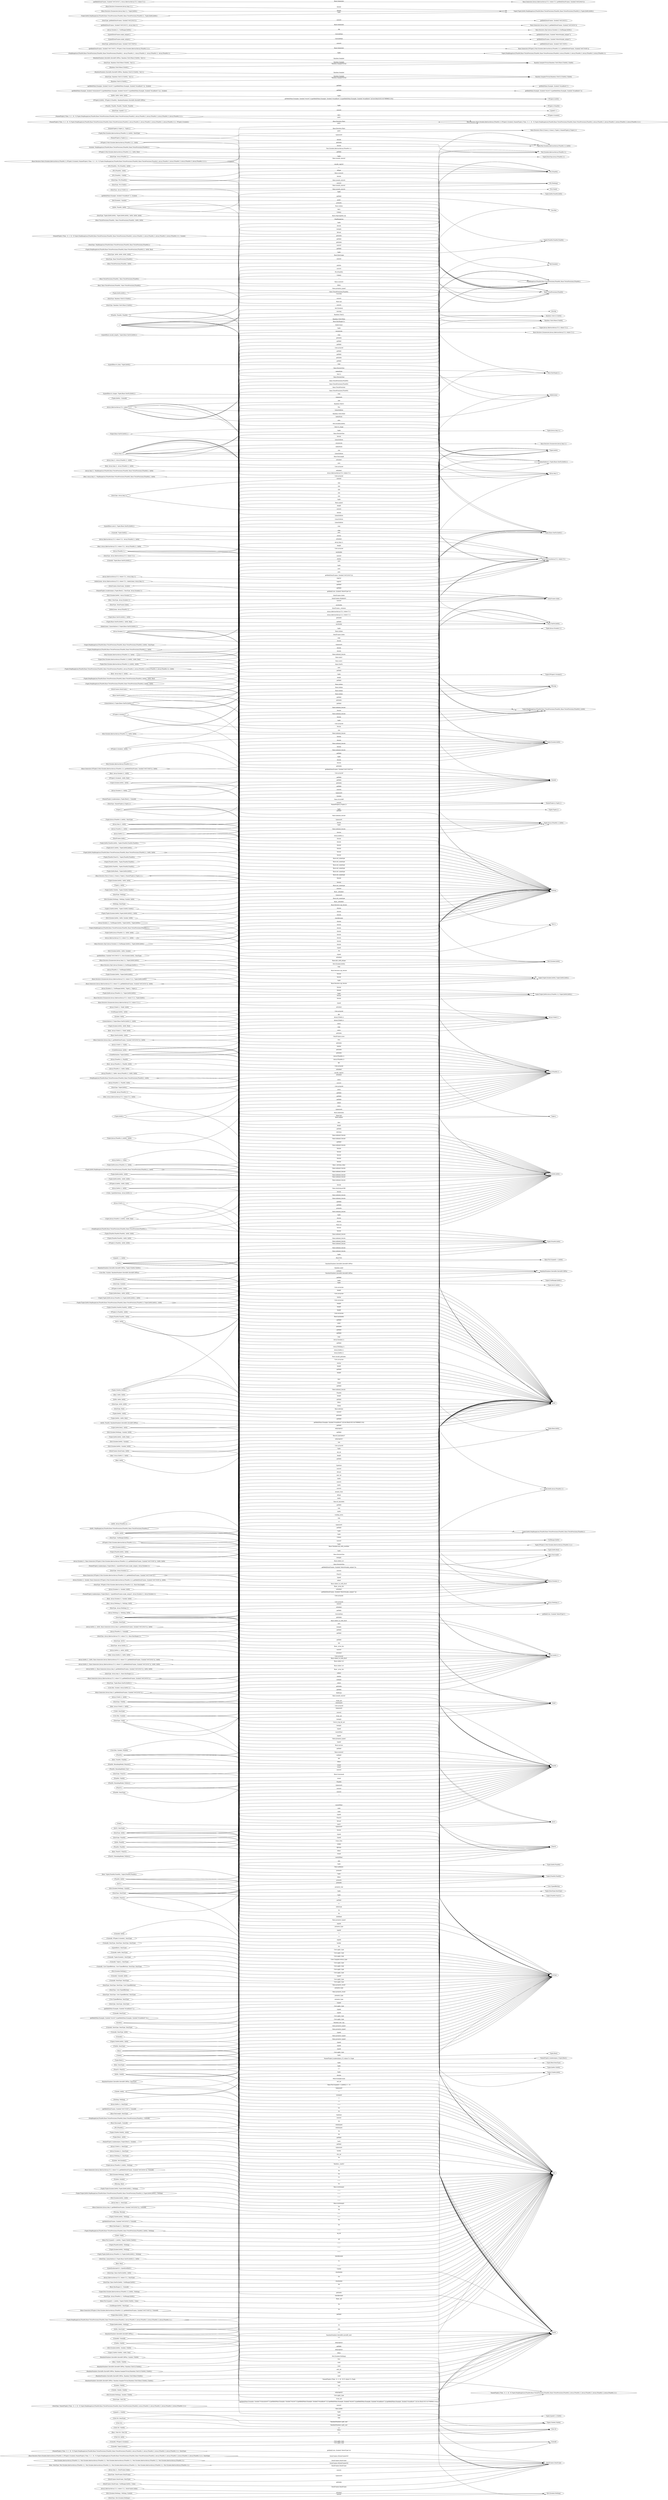 digraph G {
rankdir="LR";
1 [ label="()",];
2 [ label="missing",];
3 [ label="DataFrames.DataFrame",];
4 [ label="Core.Box",];
5 [ label="(getfield(Main.Example, Symbol(&quot;#randbn#1&quot;)),)",];
6 [ label="DataType",];
7 [ label="(UnionAll, DataType)",];
8 [ label="(getfield(Main.Example, Symbol(&quot;#sir#2&quot;)){getfield(Main.Example, Symbol(&quot;#randbn#1&quot;))},)",];
9 [ label="(Int64,)",];
10 [ label="RandomNumbers.Xorshifts.Xorshift128Plus",];
11 [ label="(Int64, DataType)",];
12 [ label="UInt128",];
13 [ label="(DataType, Int64)",];
14 [ label="(UInt128,)",];
15 [ label="Tuple{UInt64,UInt64}",];
16 [ label="(UInt128, DataType)",];
17 [ label="UInt64",];
18 [ label="(DataType, UInt128)",];
19 [ label="(UInt128, Int64)",];
20 [ label="(Int64, Int64)",];
21 [ label="Bool",];
22 [ label="(UInt128, UInt64)",];
23 [ label="Int64",];
24 [ label="(Bool, UInt128, UInt128)",];
25 [ label="(UInt64, UInt64)",];
26 [ label="(Tuple{UInt64,UInt64},)",];
27 [ label="UInt8",];
28 [ label="(UInt8, UInt8)",];
29 [ label="(UInt64, DataType)",];
30 [ label="(RandomNumbers.Xorshifts.Xorshift128Plus, Tuple{UInt64,UInt64})",];
31 [ label="Base.Fix2{typeof(==),Int64}",];
32 [ label="(typeof(==), Int64)",];
33 [ label="(UnionAll, DataType, DataType)",];
34 [ label="(DataType, typeof(==))",];
35 [ label="typeof(==)",];
36 [ label="(Base.Fix2{typeof(==),Int64}, Tuple{UInt64,UInt64})",];
37 [ label="(Base.Fix2{typeof(==),Int64}, Tuple{UInt64,UInt64}, Colon)",];
38 [ label="Tuple{UInt64,Int64}",];
39 [ label="(Tuple{UInt64,UInt64}, Int64)",];
40 [ label="(Tuple{UInt64,UInt64}, Int64, Bool)",];
41 [ label="(UInt64, Int64)",];
42 [ label="(Tuple{UInt64,Int64}, Nothing)",];
43 [ label="(Bool,)",];
44 [ label="(Tuple{UInt64,Int64}, Int64)",];
45 [ label="(UInt64,)",];
46 [ label="(Bool, Bool)",];
47 [ label="(typeof(setproperty!), typeof(setfield!))",];
48 [ label="(RandomNumbers.Xorshifts.Xorshift128Plus, Symbol, UInt64)",];
49 [ label="(RandomNumbers.Xorshifts.Xorshift128Plus,)",];
50 [ label="(DataType, Symbol)",];
51 [ label="(DataType, UInt64)",];
52 [ label="(Bool, UInt64, UInt64)",];
53 [ label="(Core.Box, Symbol, RandomNumbers.Xorshifts.Xorshift128Plus)",];
54 [ label="(Core.Box, Symbol)",];
55 [ label="(Float64, Float64, Float64, Float64, Float64)",];
56 [ label="NTuple{5,Float64}",];
57 [ label="(Int64, Float64, Int64)",];
58 [ label="StepRangeLen{Float64,Base.TwicePrecision{Float64},Base.TwicePrecision{Float64}}",];
59 [ label="Tuple{Float64,Float64,Float64}",];
60 [ label="(Float64, Int64)",];
61 [ label="(Float64,)",];
62 [ label="(DataType, DataType)",];
63 [ label="Core.TypeofBottom",];
64 [ label="(DataType, DataType, DataType, Core.TypeofBottom)",];
65 [ label="(DataType, Core.TypeofBottom)",];
66 [ label="(DataType, DataType, Core.TypeofBottom, DataType)",];
67 [ label="(Core.TypeofBottom, DataType)",];
68 [ label="Float64",];
69 [ label="(DataType, Float64)",];
70 [ label="(Float64, Float64, Float64)",];
71 [ label="(Tuple{Float64,Float64,Float64}, Int64)",];
72 [ label="Tuple{Float64,Int64}",];
73 [ label="(Tuple{Float64,Float64,Float64}, Int64, Int64)",];
74 [ label="(Tuple{Float64,Int64}, Int64)",];
75 [ label="Tuple{Int64,Float64,Int64}",];
76 [ label="(Tuple{Int64,Float64,Int64}, Tuple{Float64,Float64,Float64})",];
77 [ label="Nothing",];
78 [ label="(Float64, Float64)",];
79 [ label="Tuple{Int64,Int64}",];
80 [ label="(DataType,)",];
81 [ label="Float32",];
82 [ label="(Float32, Float32)",];
83 [ label="(Float32,)",];
84 [ label="(DataType, Float32)",];
85 [ label="Int32",];
86 [ label="(Int32,)",];
87 [ label="(Int32, Int64)",];
88 [ label="(DataType, Int32)",];
89 [ label="(Tuple{Int64,Int64}, Int64)",];
90 [ label="(Tuple{Int64,Int64}, Int64, Int64)",];
91 [ label="Tuple{Int32,Int64}",];
92 [ label="(Tuple{Int32,Int64}, Tuple{Int64,Int64})",];
93 [ label="(Bool, Float32, Float32)",];
94 [ label="(Float64, Float32)",];
95 [ label="Tuple{Float64,Float64}",];
96 [ label="(Tuple{Float64,Float64}, Int64)",];
97 [ label="(Tuple{Float64,Float64}, Int64, Int64)",];
98 [ label="Tuple{Float64,Float32}",];
99 [ label="(Tuple{Float64,Float32}, Tuple{Float64,Float64})",];
100 [ label="(Tuple{Float64,Int64}, Tuple{Float64,Float64})",];
101 [ label="(Bool, Int64, Int64)",];
102 [ label="(Float32, RoundingMode{:ToZero})",];
103 [ label="(Int64, UInt64)",];
104 [ label="(Bool, Float64, Float64)",];
105 [ label="(Float64, RoundingMode{:Nearest})",];
106 [ label="(Int64, Float64)",];
107 [ label="Tuple{Int64,Float64}",];
108 [ label="(Tuple{Int64,Float64}, Tuple{Float64,Float64})",];
109 [ label="(DataType, Int64, Int64, Int64, Int64)",];
110 [ label="(Int64, Int64, Int64)",];
111 [ label="(DataType, DataType, DataType)",];
112 [ label="Tuple{DataType,DataType}",];
113 [ label="(DataType, Int64, Int64)",];
114 [ label="(Int64, Bool)",];
115 [ label="(Bool, DataType)",];
116 [ label="(DataType, Bool)",];
117 [ label="Tuple{Int64,Bool}",];
118 [ label="(Tuple{Int64,Bool}, Tuple{Int64,Int64})",];
119 [ label="(Float64, RoundingMode{:Up})",];
120 [ label="(DataType, Tuple{Int64,Int64}, Tuple{Int64,Int64}, Int64, Int64, Int64)",];
121 [ label="(Tuple{Int64,Int64},)",];
122 [ label="Base.TwicePrecision{Float64}",];
123 [ label="(Float64, UInt64)",];
124 [ label="(Float64, RoundingMode{:ToZero})",];
125 [ label="(Base.TwicePrecision{Float64}, Int64)",];
126 [ label="(Base.TwicePrecision{Float64}, Base.TwicePrecision{Float64})",];
127 [ label="(Bool, Tuple{Float64,Float64}, Tuple{Float64,Float64})",];
128 [ label="(Bool, Base.TwicePrecision{Float64}, Base.TwicePrecision{Float64})",];
129 [ label="(Base.TwicePrecision{Float64}, Base.TwicePrecision{Float64}, Int64, Int64)",];
130 [ label="(UnionAll, DataType, DataType, DataType)",];
131 [ label="(DataType, Base.TwicePrecision{Float64})",];
132 [ label="(StepRangeLen{Float64,Base.TwicePrecision{Float64},Base.TwicePrecision{Float64}},)",];
133 [ label="Array{Float64,1}",];
134 [ label="(Tuple{Int64},)",];
135 [ label="(DataType, Tuple{Int64})",];
136 [ label="(UnionAll, DataType, Int64)",];
137 [ label="(typeof(Base.to_dim), Tuple{Int64})",];
138 [ label="Tuple{Int64}",];
139 [ label="(Tuple{Int64}, Int64)",];
140 [ label="(Tuple{Int64}, Int64, Bool)",];
141 [ label="(UndefInitializer, Tuple{Int64})",];
142 [ label="(UndefInitializer, Int64)",];
143 [ label="(Array{Float64,1}, Float64)",];
144 [ label="(Array{Float64,1},)",];
145 [ label="Base.OneTo{Int64}",];
146 [ label="Tuple{Base.OneTo{Int64}}",];
147 [ label="(Array{Float64,1}, Int64)",];
148 [ label="(UnionAll, Tuple{Int64})",];
149 [ label="(Base.OneTo{Int64},)",];
150 [ label="(Tuple{Base.OneTo{Int64}}, Int64)",];
151 [ label="(Tuple{Base.OneTo{Int64}}, Int64, Bool)",];
152 [ label="(Tuple{Int64,Int64}, Nothing)",];
153 [ label="(Array{Float64,1}, Float64, Int64)",];
154 [ label="(Float64, DataType)",];
155 [ label="(Bool, Array{Float64,1}, Float64, Int64)",];
156 [ label="(Base.OneTo{Int64}, Int64)",];
157 [ label="(Nothing, Nothing)",];
158 [ label="(Int64, Int64, Int64, Int64)",];
159 [ label="NTuple{4,Int64}",];
160 [ label="(NTuple{4,Int64}, Int64)",];
161 [ label="(NTuple{4,Int64}, Int64, Int64)",];
162 [ label="(Array{Float64,1}, Int64, Int64)",];
163 [ label="UnitRange{Int64}",];
164 [ label="(UnitRange{Int64},)",];
165 [ label="(getfield(Main.Example, Symbol(&quot;#simulate#3&quot;)){getfield(Main.Example, Symbol(&quot;#sir#2&quot;)){getfield(Main.Example, Symbol(&quot;#randbn#1&quot;))}}, Symbol)",];
166 [ label="getfield(Main.Example, Symbol(&quot;#sir#2&quot;)){getfield(Main.Example, Symbol(&quot;#randbn#1&quot;))}",];
167 [ label="(NTuple{4,Int64}, NTuple{5,Float64}, RandomNumbers.Xorshifts.Xorshift128Plus)",];
168 [ label="(NTuple{5,Float64}, Int64)",];
169 [ label="(NTuple{5,Float64}, Int64, Int64)",];
170 [ label="(getfield(Main.Example, Symbol(&quot;#sir#2&quot;)){getfield(Main.Example, Symbol(&quot;#randbn#1&quot;))}, Symbol)",];
171 [ label="getfield(Main.Example, Symbol(&quot;#randbn#1&quot;))",];
172 [ label="(Int64, Float64, RandomNumbers.Xorshifts.Xorshift128Plus)",];
173 [ label="(getfield(Main.Example, Symbol(&quot;#randbn#1&quot;)), Symbol)",];
174 [ label="(Core.Box, Symbol, Float64)",];
175 [ label="(RandomNumbers.Xorshifts.Xorshift128Plus, DataType)",];
176 [ label="Random.UInt52{UInt64}",];
177 [ label="(UnionAll,)",];
178 [ label="(RandomNumbers.Xorshifts.Xorshift128Plus, Random.UInt52{UInt64})",];
179 [ label="Val{1}",];
180 [ label="(UnionAll, Int64)",];
181 [ label="(RandomNumbers.Xorshifts.Xorshift128Plus, Random.UInt52{UInt64}, Val{1})",];
182 [ label="Random.SamplerTrivial{Random.UInt52{UInt64},UInt64}",];
183 [ label="(DataType, Random.UInt52{UInt64}, Val{1})",];
184 [ label="(Random.UInt52{UInt64},)",];
185 [ label="(DataType, Random.UInt52{UInt64})",];
186 [ label="(RandomNumbers.Xorshifts.Xorshift128Plus, Random.SamplerTrivial{Random.UInt52{UInt64},UInt64})",];
187 [ label="Random.UInt52Raw{UInt64}",];
188 [ label="(RandomNumbers.Xorshifts.Xorshift128Plus, Random.UInt52Raw{UInt64})",];
189 [ label="(RandomNumbers.Xorshifts.Xorshift128Plus, Random.UInt52Raw{UInt64}, Val{1})",];
190 [ label="Random.SamplerTrivial{Random.UInt52Raw{UInt64},UInt64}",];
191 [ label="(DataType, Random.UInt52Raw{UInt64}, Val{1})",];
192 [ label="(Random.UInt52Raw{UInt64},)",];
193 [ label="(DataType, Random.UInt52Raw{UInt64})",];
194 [ label="(RandomNumbers.Xorshifts.Xorshift128Plus, Random.SamplerTrivial{Random.UInt52Raw{UInt64},UInt64})",];
195 [ label="(UnitRange{Int64}, Int64)",];
196 [ label="(UnionAll, NTuple{5,Symbol})",];
197 [ label="UnionAll",];
198 [ label="(StepRangeLen{Float64,Base.TwicePrecision{Float64},Base.TwicePrecision{Float64}}, Array{Float64,1}, Array{Float64,1}, Array{Float64,1}, Array{Float64,1})",];
199 [ label="Tuple{StepRangeLen{Float64,Base.TwicePrecision{Float64},Base.TwicePrecision{Float64}},Array{Float64,1},Array{Float64,1},Array{Float64,1},Array{Float64,1}}",];
200 [ label="(Tuple{StepRangeLen{Float64,Base.TwicePrecision{Float64},Base.TwicePrecision{Float64}},Array{Float64,1},Array{Float64,1},Array{Float64,1},Array{Float64,1}},)",];
201 [ label="NamedTuple{(:Time, :S, :I, :R, :Y),Tuple{StepRangeLen{Float64,Base.TwicePrecision{Float64},Base.TwicePrecision{Float64}},Array{Float64,1},Array{Float64,1},Array{Float64,1},Array{Float64,1}}}",];
202 [ label="(UnionAll, NTuple{5,Symbol}, DataType)",];
203 [ label="(Tuple{StepRangeLen{Float64,Base.TwicePrecision{Float64},Base.TwicePrecision{Float64}},Array{Float64,1},Array{Float64,1},Array{Float64,1},Array{Float64,1}}, Int64)",];
204 [ label="getfield(Core, Symbol(&quot;#kw#Type&quot;))",];
205 [ label="(NamedTuple{(:Time, :S, :I, :R, :Y),Tuple{StepRangeLen{Float64,Base.TwicePrecision{Float64},Base.TwicePrecision{Float64}},Array{Float64,1},Array{Float64,1},Array{Float64,1},Array{Float64,1}}}, DataType)",];
206 [ label="(NamedTuple{(:Time, :S, :I, :R, :Y),Tuple{StepRangeLen{Float64,Base.TwicePrecision{Float64},Base.TwicePrecision{Float64}},Array{Float64,1},Array{Float64,1},Array{Float64,1},Array{Float64,1}}},)",];
207 [ label="Base.Iterators.Pairs{Symbol,AbstractArray{Float64,1},NTuple{5,Symbol},NamedTuple{(:Time, :S, :I, :R, :Y),Tuple{StepRangeLen{Float64,Base.TwicePrecision{Float64},Base.TwicePrecision{Float64}},Array{Float64,1},Array{Float64,1},Array{Float64,1},Array{Float64,1}}}}",];
208 [ label="NTuple{5,Symbol}",];
209 [ label="(NamedTuple{(:Time, :S, :I, :R, :Y),Tuple{StepRangeLen{Float64,Base.TwicePrecision{Float64},Base.TwicePrecision{Float64}},Array{Float64,1},Array{Float64,1},Array{Float64,1},Array{Float64,1}}}, NTuple{5,Symbol})",];
210 [ label="(UnionAll, DataType, DataType, DataType, DataType)",];
211 [ label="(DataType, NamedTuple{(:Time, :S, :I, :R, :Y),Tuple{StepRangeLen{Float64,Base.TwicePrecision{Float64},Base.TwicePrecision{Float64}},Array{Float64,1},Array{Float64,1},Array{Float64,1},Array{Float64,1}}})",];
212 [ label="(Base.Iterators.Pairs{Symbol,AbstractArray{Float64,1},NTuple{5,Symbol},NamedTuple{(:Time, :S, :I, :R, :Y),Tuple{StepRangeLen{Float64,Base.TwicePrecision{Float64},Base.TwicePrecision{Float64}},Array{Float64,1},Array{Float64,1},Array{Float64,1},Array{Float64,1}}}}, DataType)",];
213 [ label="(Base.Iterators.Pairs{Symbol,AbstractArray{Float64,1},NTuple{5,Symbol},NamedTuple{(:Time, :S, :I, :R, :Y),Tuple{StepRangeLen{Float64,Base.TwicePrecision{Float64},Base.TwicePrecision{Float64}},Array{Float64,1},Array{Float64,1},Array{Float64,1},Array{Float64,1}}}},)",];
214 [ label="Missing",];
215 [ label="(NTuple{5,Symbol},)",];
216 [ label="Tuple{NTuple{5,Symbol}}",];
217 [ label="(Missing, Missing)",];
218 [ label="Tuple{Pair{Symbol,AbstractArray{Float64,1}},Int64}",];
219 [ label="Tuple{Symbol,Int64}",];
220 [ label="(NTuple{5,Symbol}, Int64)",];
221 [ label="Symbol",];
222 [ label="(NTuple{5,Symbol}, Int64, Bool)",];
223 [ label="(Symbol, Int64)",];
224 [ label="(Tuple{Symbol,Int64}, Nothing)",];
225 [ label="(Tuple{Symbol,Int64}, Int64)",];
226 [ label="(Tuple{Symbol,Int64}, Int64, Int64)",];
227 [ label="(NamedTuple{(:Time, :S, :I, :R, :Y),Tuple{StepRangeLen{Float64,Base.TwicePrecision{Float64},Base.TwicePrecision{Float64}},Array{Float64,1},Array{Float64,1},Array{Float64,1},Array{Float64,1}}}, Symbol)",];
228 [ label="(Symbol, StepRangeLen{Float64,Base.TwicePrecision{Float64},Base.TwicePrecision{Float64}})",];
229 [ label="Pair{Symbol,AbstractArray{Float64,1}}",];
230 [ label="(DataType, StepRangeLen{Float64,Base.TwicePrecision{Float64},Base.TwicePrecision{Float64}})",];
231 [ label="(Pair{Symbol,AbstractArray{Float64,1}}, Int64)",];
232 [ label="(Tuple{Pair{Symbol,AbstractArray{Float64,1}},Int64}, Nothing)",];
233 [ label="(Pair{Symbol,AbstractArray{Float64,1}}, Pair{Symbol,AbstractArray{Float64,1}}, Pair{Symbol,AbstractArray{Float64,1}}, Pair{Symbol,AbstractArray{Float64,1}}, Pair{Symbol,AbstractArray{Float64,1}})",];
234 [ label="Tuple{Bool,DataType}",];
235 [ label="(Bool, DataType, Pair{Symbol,AbstractArray{Float64,1}}, Pair{Symbol,AbstractArray{Float64,1}}, Pair{Symbol,AbstractArray{Float64,1}}, Pair{Symbol,AbstractArray{Float64,1}}, Pair{Symbol,AbstractArray{Float64,1}})",];
236 [ label="(getfield(DataFrames, Symbol(&quot;##57#58&quot;)), NTuple{5,Pair{Symbol,AbstractArray{Float64,1}}})",];
237 [ label="Base.Generator{NTuple{5,Pair{Symbol,AbstractArray{Float64,1}}},getfield(DataFrames, Symbol(&quot;##57#58&quot;))}",];
238 [ label="(DataType, getfield(DataFrames, Symbol(&quot;##57#58&quot;)))",];
239 [ label="getfield(DataFrames, Symbol(&quot;##57#58&quot;))",];
240 [ label="(Base.Generator{NTuple{5,Pair{Symbol,AbstractArray{Float64,1}}},getfield(DataFrames, Symbol(&quot;##57#58&quot;))},)",];
241 [ label="Array{Symbol,1}",];
242 [ label="(NTuple{5,Pair{Symbol,AbstractArray{Float64,1}}},)",];
243 [ label="Base.HasLength",];
244 [ label="(Base.Generator{NTuple{5,Pair{Symbol,AbstractArray{Float64,1}}},getfield(DataFrames, Symbol(&quot;##57#58&quot;))}, UnionAll)",];
245 [ label="(getfield(DataFrames, Symbol(&quot;##57#58&quot;)), UnionAll)",];
246 [ label="(typeof(first), DataType)",];
247 [ label="(Base.HasLength, DataType)",];
248 [ label="Tuple{NTuple{5,Pair{Symbol,AbstractArray{Float64,1}}}}",];
249 [ label="(NTuple{5,Pair{Symbol,AbstractArray{Float64,1}}}, Int64)",];
250 [ label="(NTuple{5,Pair{Symbol,AbstractArray{Float64,1}}}, Int64, Bool)",];
251 [ label="(Tuple{Pair{Symbol,AbstractArray{Float64,1}},Int64}, DataType)",];
252 [ label="(Tuple{Pair{Symbol,AbstractArray{Float64,1}},Int64}, Int64)",];
253 [ label="(Tuple{Pair{Symbol,AbstractArray{Float64,1}},Int64}, Int64, Bool)",];
254 [ label="(Pair{Symbol,AbstractArray{Float64,1}},)",];
255 [ label="(Pair{Symbol,AbstractArray{Float64,1}}, Int64, Int64)",];
256 [ label="Tuple{StepRangeLen{Float64,Base.TwicePrecision{Float64},Base.TwicePrecision{Float64}},Int64}",];
257 [ label="(StepRangeLen{Float64,Base.TwicePrecision{Float64},Base.TwicePrecision{Float64}}, Int64)",];
258 [ label="(Tuple{StepRangeLen{Float64,Base.TwicePrecision{Float64},Base.TwicePrecision{Float64}},Int64}, Int64)",];
259 [ label="(Symbol,)",];
260 [ label="(DataType, NTuple{5,Pair{Symbol,AbstractArray{Float64,1}}}, Base.HasLength)",];
261 [ label="(Array{Symbol,1}, Symbol, Base.Generator{NTuple{5,Pair{Symbol,AbstractArray{Float64,1}}},getfield(DataFrames, Symbol(&quot;##57#58&quot;))}, Int64)",];
262 [ label="(Array{Symbol,1},)",];
263 [ label="LinearIndices{1,Tuple{Base.OneTo{Int64}}}",];
264 [ label="(Array{Symbol,1}, Int64)",];
265 [ label="(Tuple{Base.OneTo{Int64}},)",];
266 [ label="(UnionAll, Int64, DataType)",];
267 [ label="(LinearIndices{1,Tuple{Base.OneTo{Int64}}},)",];
268 [ label="(Array{Symbol,1}, Symbol, Int64)",];
269 [ label="(Symbol, DataType)",];
270 [ label="(Bool, Array{Symbol,1}, Symbol, Int64)",];
271 [ label="(Array{Symbol,1}, Base.Generator{NTuple{5,Pair{Symbol,AbstractArray{Float64,1}}},getfield(DataFrames, Symbol(&quot;##57#58&quot;))}, Int64, Int64)",];
272 [ label="(Base.Generator{NTuple{5,Pair{Symbol,AbstractArray{Float64,1}}},getfield(DataFrames, Symbol(&quot;##57#58&quot;))}, Int64)",];
273 [ label="Tuple{Array{Float64,1},Int64}",];
274 [ label="(Tuple{Array{Float64,1},Int64}, Int64)",];
275 [ label="(Base.HasLength, UnionAll)",];
276 [ label="Array{Any,1}",];
277 [ label="(Array{Any,1},)",];
278 [ label="(Array{Any,1}, Int64)",];
279 [ label="(Array{Any,1}, StepRangeLen{Float64,Base.TwicePrecision{Float64},Base.TwicePrecision{Float64}}, Int64)",];
280 [ label="(Bool, Array{Any,1}, StepRangeLen{Float64,Base.TwicePrecision{Float64},Base.TwicePrecision{Float64}}, Int64)",];
281 [ label="(Array{Any,1}, Array{Float64,1}, Int64)",];
282 [ label="(Bool, Array{Any,1}, Array{Float64,1}, Int64)",];
283 [ label="(UnionAll, Tuple{Symbol})",];
284 [ label="Tuple{Bool}",];
285 [ label="(Tuple{Bool},)",];
286 [ label="NamedTuple{(:makeunique,),Tuple{Bool}}",];
287 [ label="(UnionAll, Tuple{Symbol}, DataType)",];
288 [ label="(Tuple{Bool}, Int64)",];
289 [ label="(NamedTuple{(:makeunique,),Tuple{Bool}}, DataType, Array{Symbol,1})",];
290 [ label="DataFrames.Index",];
291 [ label="(NamedTuple{(:makeunique,),Tuple{Bool}}, Symbol)",];
292 [ label="(NamedTuple{(:makeunique,),Tuple{Bool}}, UnionAll)",];
293 [ label="NamedTuple{(),Tuple{}}",];
294 [ label="(UnionAll, Tuple{}, DataType)",];
295 [ label="(Tuple{},)",];
296 [ label="(NamedTuple{(),Tuple{}},)",];
297 [ label="Base.Iterators.Pairs{Union{},Union{},Tuple{},NamedTuple{(),Tuple{}}}",];
298 [ label="Tuple{}",];
299 [ label="(NamedTuple{(),Tuple{}}, Tuple{})",];
300 [ label="(UnionAll, Core.TypeofBottom, Core.TypeofBottom, DataType, DataType)",];
301 [ label="(DataType, NamedTuple{(),Tuple{}})",];
302 [ label="(Base.Iterators.Pairs{Union{},Union{},Tuple{},NamedTuple{(),Tuple{}}},)",];
303 [ label="Tuple{Tuple{}}",];
304 [ label="(Tuple{}, Int64)",];
305 [ label="(Bool, DataType, Array{Symbol,1})",];
306 [ label="(typeof(DataFrames.make_unique),)",];
307 [ label="getfield(DataFrames, Symbol(&quot;#kw##make_unique&quot;))",];
308 [ label="(NamedTuple{(:makeunique,),Tuple{Bool}}, typeof(DataFrames.make_unique), Array{Symbol,1})",];
309 [ label="(typeof(DataFrames.make_unique!),)",];
310 [ label="getfield(DataFrames, Symbol(&quot;#kw##make_unique!&quot;))",];
311 [ label="(NamedTuple{(:makeunique,),Tuple{Bool}}, typeof(DataFrames.make_unique!), Array{Symbol,1}, Array{Symbol,1})",];
312 [ label="Set{Symbol}",];
313 [ label="Dict{Symbol,Nothing}",];
314 [ label="Array{UInt8,1}",];
315 [ label="(DataType, UInt8)",];
316 [ label="(UInt8, DataType)",];
317 [ label="(Array{UInt8,1}, UInt8)",];
318 [ label="(DataType, Array{UInt8,1})",];
319 [ label="(UInt8,)",];
320 [ label="(Int32, DataType)",];
321 [ label="(Array{UInt8,1},)",];
322 [ label="Ptr{Nothing}",];
323 [ label="Ptr{UInt8}",];
324 [ label="(DataType, Ptr{UInt8})",];
325 [ label="(Array{UInt8,1}, DataType)",];
326 [ label="(DataType, Array{Symbol,1})",];
327 [ label="(Array{Symbol,1}, DataType)",];
328 [ label="Array{Nothing,1}",];
329 [ label="(DataType, Array{Nothing,1})",];
330 [ label="(Array{Nothing,1}, DataType)",];
331 [ label="(DataType, Dict{Symbol,Nothing})",];
332 [ label="Array{Int64,1}",];
333 [ label="(Bool, Array{Symbol,1}, Int64)",];
334 [ label="(Symbol, Set{Symbol})",];
335 [ label="(Dict{Symbol,Nothing}, Symbol)",];
336 [ label="(Symbol, UInt64)",];
337 [ label="Tuple{Int64,UInt64}",];
338 [ label="(Tuple{Int64,UInt64}, Tuple{UInt64,UInt64})",];
339 [ label="(UInt64, UInt64, UInt64)",];
340 [ label="(typeof(+), UInt64)",];
341 [ label="Tuple{typeof(+),UInt64}",];
342 [ label="(Dict{Symbol,Nothing}, Int64)",];
343 [ label="(Array{UInt8,1}, Int64)",];
344 [ label="(Bool, Array{UInt8,1}, Int64)",];
345 [ label="(Set{Symbol}, Symbol)",];
346 [ label="(Dict{Symbol,Nothing}, Nothing, Symbol)",];
347 [ label="(DataType, Nothing)",];
348 [ label="(Dict{Symbol,Nothing}, Nothing, Symbol, Int64)",];
349 [ label="(Array{UInt8,1}, UInt8, Int64)",];
350 [ label="(Bool, Array{UInt8,1}, UInt8, Int64)",];
351 [ label="(Array{Nothing,1}, Nothing, Int64)",];
352 [ label="(Nothing, DataType)",];
353 [ label="(Bool, Array{Nothing,1}, Nothing, Int64)",];
354 [ label="(Dict{Symbol,Nothing}, Symbol, Int64)",];
355 [ label="(Dict{Symbol,Nothing},)",];
356 [ label="(Tuple{UInt64,Int64}, Tuple{UInt64,UInt64})",];
357 [ label="(Dict{Symbol,Nothing}, Symbol, UInt64)",];
358 [ label="(Symbol, Symbol)",];
359 [ label="(Array{Int64,1},)",];
360 [ label="(Array{Int64,1}, Int64)",];
361 [ label="(Array{Symbol,1}, UnitRange{Int64})",];
362 [ label="Base.Iterators.Zip2{Array{Symbol,1},UnitRange{Int64}}",];
363 [ label="(DataType, UnitRange{Int64})",];
364 [ label="(UnitRange{Int64}, DataType)",];
365 [ label="(Base.Iterators.Zip2{Array{Symbol,1},UnitRange{Int64}},)",];
366 [ label="Dict{Symbol,Int64}",];
367 [ label="(DataType, Array{Int64,1})",];
368 [ label="(Array{Int64,1}, DataType)",];
369 [ label="Tuple{Tuple{Symbol,Int64},Tuple{Int64,Int64}}",];
370 [ label="(Array{Symbol,1}, UnitRange{Int64}, Tuple{}, Tuple{})",];
371 [ label="(Missing, Bool)",];
372 [ label="Tuple{Array{Symbol,1}}",];
373 [ label="Tuple{UnitRange{Int64}}",];
374 [ label="(Tuple{Symbol,Int64}, Tuple{Int64,Int64})",];
375 [ label="(Tuple{Tuple{Symbol,Int64},Tuple{Int64,Int64}}, Nothing)",];
376 [ label="(Tuple{Symbol,Int64}, Int64, Bool)",];
377 [ label="(Tuple{Int64,Int64}, Int64, Bool)",];
378 [ label="(Tuple{Tuple{Symbol,Int64},Tuple{Int64,Int64}}, Int64)",];
379 [ label="(Dict{Symbol,Int64}, Int64, Symbol)",];
380 [ label="(Dict{Symbol,Int64}, Symbol)",];
381 [ label="(Dict{Symbol,Int64}, Int64)",];
382 [ label="(Dict{Symbol,Int64}, Int64, Symbol, Int64)",];
383 [ label="(Array{Int64,1}, Int64, Int64)",];
384 [ label="(Bool, Array{Int64,1}, Int64, Int64)",];
385 [ label="(Dict{Symbol,Int64}, Symbol, Int64)",];
386 [ label="(Dict{Symbol,Int64},)",];
387 [ label="(Dict{Symbol,Int64}, Symbol, UInt64)",];
388 [ label="(Base.Iterators.Zip2{Array{Symbol,1},UnitRange{Int64}}, Tuple{Int64,Int64})",];
389 [ label="(Array{Symbol,1}, UnitRange{Int64}, Tuple{Int64}, Tuple{Int64})",];
390 [ label="(Dict{Symbol,Int64}, Array{Symbol,1})",];
391 [ label="(Array{Any,1}, DataFrames.Index)",];
392 [ label="(DataFrames.Index,)",];
393 [ label="(getfield(DataFrames, Symbol(&quot;##52#54&quot;)), Array{Any,1})",];
394 [ label="Base.Generator{Array{Any,1},getfield(DataFrames, Symbol(&quot;##52#54&quot;))}",];
395 [ label="(DataType, getfield(DataFrames, Symbol(&quot;##52#54&quot;)))",];
396 [ label="getfield(DataFrames, Symbol(&quot;##52#54&quot;))",];
397 [ label="(DataType, Array{Any,1})",];
398 [ label="(Array{Any,1}, DataType)",];
399 [ label="(Base.Generator{Array{Any,1},getfield(DataFrames, Symbol(&quot;##52#54&quot;))},)",];
400 [ label="Base.HasShape{1}",];
401 [ label="(Base.Generator{Array{Any,1},getfield(DataFrames, Symbol(&quot;##52#54&quot;))}, UnionAll)",];
402 [ label="(getfield(DataFrames, Symbol(&quot;##52#54&quot;)), UnionAll)",];
403 [ label="(Base.HasShape{1}, DataType)",];
404 [ label="Tuple{Array{Any,1}}",];
405 [ label="(Bool, Array{Any,1}, Int64)",];
406 [ label="(Tuple{StepRangeLen{Float64,Base.TwicePrecision{Float64},Base.TwicePrecision{Float64}},Int64}, Nothing)",];
407 [ label="(Tuple{StepRangeLen{Float64,Base.TwicePrecision{Float64},Base.TwicePrecision{Float64}},Int64}, DataType)",];
408 [ label="(Tuple{StepRangeLen{Float64,Base.TwicePrecision{Float64},Base.TwicePrecision{Float64}},Int64}, Int64, Bool)",];
409 [ label="(StepRangeLen{Float64,Base.TwicePrecision{Float64},Base.TwicePrecision{Float64}}, UnionAll)",];
410 [ label="(DataType, Array{Any,1}, Base.HasShape{1})",];
411 [ label="(DataType, Tuple{Base.OneTo{Int64}})",];
412 [ label="(typeof(Base.to_shape), Tuple{Base.OneTo{Int64}})",];
413 [ label="(Tuple{Int64}, UnionAll)",];
414 [ label="(Array{Int64,1}, Int64, Base.Generator{Array{Any,1},getfield(DataFrames, Symbol(&quot;##52#54&quot;))}, Int64)",];
415 [ label="(Array{Int64,1}, Base.Generator{Array{Any,1},getfield(DataFrames, Symbol(&quot;##52#54&quot;))}, Int64, Int64)",];
416 [ label="(Base.Generator{Array{Any,1},getfield(DataFrames, Symbol(&quot;##52#54&quot;))}, Int64)",];
417 [ label="(Tuple{Array{Float64,1},Int64}, Nothing)",];
418 [ label="(Tuple{Array{Float64,1},Int64}, DataType)",];
419 [ label="(Tuple{Array{Float64,1},Int64}, Int64, Bool)",];
420 [ label="(Array{Float64,1}, UnionAll)",];
421 [ label="(Core.Box, Symbol, Array{Int64,1})",];
422 [ label="(Colon, typeof(extrema), Array{Int64,1})",];
423 [ label="(Array{Int64,1}, Colon)",];
424 [ label="(Bool, Array{Int64,1}, Int64)",];
425 [ label="Base.Iterators.Enumerate{Array{Any,1}}",];
426 [ label="(Base.Iterators.Enumerate{Array{Any,1}},)",];
427 [ label="Tuple{Tuple{Int64,StepRangeLen{Float64,Base.TwicePrecision{Float64},Base.TwicePrecision{Float64}}},Tuple{Int64,Int64}}",];
428 [ label="(Base.Iterators.Enumerate{Array{Any,1}}, Tuple{Int64})",];
429 [ label="(Int64, StepRangeLen{Float64,Base.TwicePrecision{Float64},Base.TwicePrecision{Float64}})",];
430 [ label="Tuple{Int64,StepRangeLen{Float64,Base.TwicePrecision{Float64},Base.TwicePrecision{Float64}}}",];
431 [ label="(Tuple{Int64,StepRangeLen{Float64,Base.TwicePrecision{Float64},Base.TwicePrecision{Float64}}}, Tuple{Int64,Int64})",];
432 [ label="(Tuple{Tuple{Int64,StepRangeLen{Float64,Base.TwicePrecision{Float64},Base.TwicePrecision{Float64}}},Tuple{Int64,Int64}}, Nothing)",];
433 [ label="(Tuple{Tuple{Int64,StepRangeLen{Float64,Base.TwicePrecision{Float64},Base.TwicePrecision{Float64}}},Tuple{Int64,Int64}}, Int64)",];
434 [ label="(Tuple{Int64,StepRangeLen{Float64,Base.TwicePrecision{Float64},Base.TwicePrecision{Float64}}}, Int64)",];
435 [ label="(Tuple{Int64,StepRangeLen{Float64,Base.TwicePrecision{Float64},Base.TwicePrecision{Float64}}}, Int64, Int64)",];
436 [ label="(Tuple{StepRangeLen{Float64,Base.TwicePrecision{Float64},Base.TwicePrecision{Float64}}},)",];
437 [ label="(Tuple{StepRangeLen{Float64,Base.TwicePrecision{Float64},Base.TwicePrecision{Float64}}}, Int64)",];
438 [ label="(Tuple{StepRangeLen{Float64,Base.TwicePrecision{Float64},Base.TwicePrecision{Float64}}}, Int64, Bool)",];
439 [ label="(Tuple{Float64,Int64}, Nothing)",];
440 [ label="(Base.Iterators.Enumerate{Array{Any,1}}, Tuple{Int64,Int64})",];
441 [ label="Tuple{Tuple{Int64,Array{Float64,1}},Tuple{Int64,Int64}}",];
442 [ label="(Int64, Array{Float64,1})",];
443 [ label="Tuple{Int64,Array{Float64,1}}",];
444 [ label="(Tuple{Int64,Array{Float64,1}}, Tuple{Int64,Int64})",];
445 [ label="(Tuple{Tuple{Int64,Array{Float64,1}},Tuple{Int64,Int64}}, Nothing)",];
446 [ label="(Tuple{Tuple{Int64,Array{Float64,1}},Tuple{Int64,Int64}}, Int64)",];
447 [ label="(Tuple{Int64,Array{Float64,1}}, Int64)",];
448 [ label="(Tuple{Int64,Array{Float64,1}}, Int64, Int64)",];
449 [ label="(UnionAll, UnionAll)",];
450 [ label="Array{AbstractArray{T,1} where T,1}",];
451 [ label="(UnionAll, UnionAll, Int64)",];
452 [ label="(Array{AbstractArray{T,1} where T,1}, Array{Any,1})",];
453 [ label="(Array{AbstractArray{T,1} where T,1},)",];
454 [ label="IndexLinear",];
455 [ label="(IndexLinear, Array{AbstractArray{T,1} where T,1}, IndexLinear, Array{Any,1})",];
456 [ label="(Array{AbstractArray{T,1} where T,1}, Int64)",];
457 [ label="(typeof(Base.unsafe_length), Tuple{Base.OneTo{Int64}})",];
458 [ label="(DataType, LinearIndices{1,Tuple{Base.OneTo{Int64}}}, Int64)",];
459 [ label="(IndexLinear, LinearIndices{1,Tuple{Base.OneTo{Int64}}})",];
460 [ label="(typeof(Base.axes1), Tuple{Base.OneTo{Int64}})",];
461 [ label="(DataType, Base.OneTo{Int64}, Int64)",];
462 [ label="(Array{AbstractArray{T,1} where T,1}, Array{Float64,1}, Int64)",];
463 [ label="(UnionAll, Array{Float64,1})",];
464 [ label="(Bool, Array{AbstractArray{T,1} where T,1}, Array{Float64,1}, Int64)",];
465 [ label="(LinearIndices{1,Tuple{Base.OneTo{Int64}}}, Int64)",];
466 [ label="(DataType, Array{AbstractArray{T,1} where T,1})",];
467 [ label="(Array{AbstractArray{T,1} where T,1}, DataType)",];
468 [ label="(DataType, DataFrames.Index)",];
469 [ label="(DataType, DataFrames.DataFrame)",];
470 [ label="(DataFrames.DataFrame, DataType)",];
471 [ label="(DataFrames.DataFrame,)",];
472 [ label="(DataFrames.DataFrame, Symbol)",];
473 [ label="(Bool, Array{AbstractArray{T,1} where T,1}, Int64)",];
474 [ label="(DataFrames.DataFrame, Int64)",];
475 [ label="(DataFrames.DataFrame, UnitRange{Int64}, Colon)",];
476 [ label="(DataType, Base.OneTo{Int64}, UnitRange{Int64})",];
477 [ label="(Base.HasShape{1}, UnionAll)",];
478 [ label="(UnionAll, Tuple{Base.OneTo{Int64}})",];
479 [ label="(Array{Float64,1}, UnitRange{Int64})",];
480 [ label="(DataType, Array{Float64,1})",];
481 [ label="Tuple{DataType,Array{Float64,1}}",];
482 [ label="(DataType, Array{Float64,1}, UnitRange{Int64})",];
483 [ label="(IndexLinear, Array{Float64,1})",];
484 [ label="(Tuple{Int64,Bool}, Int64)",];
485 [ label="(Tuple{Int64,Bool}, Int64, Int64)",];
486 [ label="Tuple{Bool,Int64}",];
487 [ label="(Bool, Int64)",];
488 [ label="(Tuple{Bool,Int64}, Int64)",];
489 [ label="(Array{Float64,1}, Int64, Array{Float64,1}, Int64, Int64)",];
490 [ label="Ptr{Float64}",];
491 [ label="(Ptr{Float64}, Int64)",];
492 [ label="(Ptr{Float64},)",];
493 [ label="(DataType, Ptr{Float64})",];
494 [ label="(Ptr{Float64}, UInt64)",];
495 [ label="(Ptr{Float64}, Ptr{Float64}, Int64)",];
496 [ label="(getfield(Base, Symbol(&quot;##219#221&quot;)), Dict{Symbol,Int64}, DataType)",];
497 [ label="(Array{AbstractArray{T,1} where T,1}, DataFrames.Index)",];
498 [ label="(getfield(DataFrames, Symbol(&quot;##52#54&quot;)), Array{AbstractArray{T,1} where T,1})",];
499 [ label="Base.Generator{Array{AbstractArray{T,1} where T,1},getfield(DataFrames, Symbol(&quot;##52#54&quot;))}",];
500 [ label="(Base.Generator{Array{AbstractArray{T,1} where T,1},getfield(DataFrames, Symbol(&quot;##52#54&quot;))},)",];
501 [ label="(Base.Generator{Array{AbstractArray{T,1} where T,1},getfield(DataFrames, Symbol(&quot;##52#54&quot;))}, UnionAll)",];
502 [ label="Tuple{Array{AbstractArray{T,1} where T,1}}",];
503 [ label="(DataType, Array{AbstractArray{T,1} where T,1}, Base.HasShape{1})",];
504 [ label="(Array{Int64,1}, Int64, Base.Generator{Array{AbstractArray{T,1} where T,1},getfield(DataFrames, Symbol(&quot;##52#54&quot;))}, Int64)",];
505 [ label="(Array{Int64,1}, Base.Generator{Array{AbstractArray{T,1} where T,1},getfield(DataFrames, Symbol(&quot;##52#54&quot;))}, Int64, Int64)",];
506 [ label="(Base.Generator{Array{AbstractArray{T,1} where T,1},getfield(DataFrames, Symbol(&quot;##52#54&quot;))}, Int64)",];
507 [ label="Base.Iterators.Enumerate{Array{AbstractArray{T,1} where T,1}}",];
508 [ label="(Base.Iterators.Enumerate{Array{AbstractArray{T,1} where T,1}},)",];
509 [ label="(Base.Iterators.Enumerate{Array{AbstractArray{T,1} where T,1}}, Tuple{Int64})",];
510 [ label="(Base.Iterators.Enumerate{Array{AbstractArray{T,1} where T,1}}, Tuple{Int64,Int64})",];
1 -> 2 [ label="missing", ]
1 -> 3 [ label="Main.Example.main", ]
1 -> 4 [ label="Core.Box", ]
1 -> 176 [ label="Random.UInt52", ]
1 -> 179 [ label="Val{1}", ]
1 -> 187 [ label="Random.UInt52Raw", ]
1 -> 243 [ label="Base.HasLength", ]
1 -> 312 [ label="Set{Symbol}", ]
1 -> 313 [ label="Dict{Symbol,Nothing}", ]
1 -> 332 [ label="Array{Int64,1}", ]
1 -> 366 [ label="Dict{Symbol,Int64}", ]
1 -> 400 [ label="Base.HasShape{1}", ]
1 -> 454 [ label="IndexLinear", ]
5 -> 6 [ label="typeof", ]
7 -> 6 [ label="Core.apply_type", ]
8 -> 6 [ label="typeof", ]
9 -> 6 [ label="typeof", ]
9 -> 10 [ label="RandomNumbers.Xorshifts.Xorshift128Plus", ]
9 -> 17 [ label="unsigned", ]
9 -> 21 [ label="Core.is_top_bit_set", ]
9 -> 23 [ label="-", ]
9 -> 27 [ label="UInt8", ]
9 -> 31 [ label="==", ]
9 -> 68 [ label="Float64", ]
9 -> 81 [ label="Float32", ]
9 -> 122 [ label="Base.TwicePrecision{Float64}", ]
9 -> 133 [ label="zeros", ]
9 -> 138 [ label="tuple", ]
9 -> 145 [ label="Base.OneTo", ]
9 -> 179 [ label="Val", ]
9 -> 298 [ label="Base.argtail", ]
11 -> 12 [ label="rem", ]
11 -> 17 [ label="rem", ]
11 -> 21 [ label="isa", ]
11 -> 23 [ label="typeassert", ]
13 -> 12 [ label="sext_int", ]
13 -> 17 [ label="reinterpret", ]
13 -> 23 [ label="convert", ]
13 -> 27 [ label="trunc_int", ]
13 -> 68 [ label="convert", ]
13 -> 81 [ label="sitofp", ]
13 -> 95 [ label="Base.splitprec", ]
13 -> 314 [ label="zeros", ]
14 -> 15 [ label="RandomNumbers.split_uint", ]
16 -> 15 [ label="RandomNumbers.split_uint", ]
16 -> 17 [ label="rem", ]
18 -> 17 [ label="trunc_int", ]
19 -> 12 [ label="&gt;&gt;", ]
20 -> 21 [ label="&lt;=", ]
20 -> 23 [ label="shl_int", ]
20 -> 68 [ label="/", ]
20 -> 79 [ label="tuple", ]
20 -> 117 [ label="Base.Checked.sub_with_overflow", ]
20 -> 138 [ label="Base.argtail", ]
20 -> 163 [ label="Colon()", ]
22 -> 12 [ label="&gt;&gt;", ]
24 -> 12 [ label="ifelse", ]
25 -> 15 [ label="tuple", ]
25 -> 17 [ label="&lt;&lt;", ]
25 -> 21 [ label="==", ]
26 -> 10 [ label="RandomNumbers.Xorshifts.Xorshift128Plus", ]
26 -> 23 [ label="length", ]
26 -> 38 [ label="iterate", ]
28 -> 21 [ label="eq_int", ]
29 -> 17 [ label="typeassert", ]
29 -> 23 [ label="rem", ]
30 -> 10 [ label="Random.seed!", ]
32 -> 31 [ label="Base.Fix2", ]
33 -> 6 [ label="Core.apply_type", ]
34 -> 35 [ label="convert", ]
36 -> 21 [ label="all", ]
37 -> 21 [ label="Base._all", ]
39 -> 17 [ label="getindex", ]
39 -> 38 [ label="iterate", ]
40 -> 17 [ label="getfield", ]
41 -> 6 [ label="Base.promote_typeof", ]
41 -> 17 [ label="&lt;&lt;", ]
41 -> 21 [ label="==", ]
41 -> 38 [ label="tuple", ]
42 -> 21 [ label="===", ]
43 -> 6 [ label="Base.promote_typeof", ]
43 -> 21 [ label="not_int", ]
43 -> 23 [ label="Int64", ]
43 -> 284 [ label="tuple", ]
44 -> 17 [ label="getfield", ]
44 -> 23 [ label="getfield", ]
45 -> 6 [ label="Base.promote_typeof", ]
45 -> 17 [ label="cttz_int", ]
45 -> 21 [ label="Base.Fix2{typeof(==),Int64}(==, 0)", ]
45 -> 23 [ label="trailing_zeros", ]
45 -> 490 [ label="Ptr{Float64}", ]
46 -> 21 [ label="&amp;", ]
47 -> 21 [ label="===", ]
48 -> 17 [ label="setproperty!", ]
49 -> 3 [ label="getfield(Main.Example, Symbol(&quot;#simulate#3&quot;)){getfield(Main.Example, Symbol(&quot;#sir#2&quot;)){getfield(Main.Example, Symbol(&quot;#randbn#1&quot;))}}(getfield(Main.Example, Symbol(&quot;#sir#2&quot;)){getfield(Main.Example, Symbol(&quot;#randbn#1&quot;))}(getfield(Main.Example, Symbol(&quot;#randbn#1&quot;))(Core.Box(0.8521437889662116))))", ]
49 -> 6 [ label="typeof", ]
49 -> 17 [ label="RandomNumbers.Xorshifts.xorshift_next", ]
49 -> 68 [ label="rand", ]
50 -> 6 [ label="fieldtype", ]
50 -> 221 [ label="convert", ]
51 -> 17 [ label="convert", ]
51 -> 23 [ label="bitcast", ]
51 -> 27 [ label="trunc_int", ]
51 -> 68 [ label="reinterpret", ]
51 -> 490 [ label="convert", ]
52 -> 17 [ label="ifelse", ]
53 -> 10 [ label="setfield!", ]
54 -> 10 [ label="getfield", ]
54 -> 21 [ label="isdefined", ]
54 -> 68 [ label="getfield", ]
54 -> 332 [ label="getfield", ]
55 -> 56 [ label="tuple", ]
57 -> 6 [ label="Base.promote_typeof", ]
57 -> 58 [ label="Colon()", ]
57 -> 59 [ label="promote", ]
57 -> 75 [ label="tuple", ]
60 -> 6 [ label="Base.promote_typeof", ]
60 -> 21 [ label="==", ]
60 -> 68 [ label="-", ]
60 -> 72 [ label="tuple", ]
60 -> 95 [ label="promote", ]
61 -> 6 [ label="typeof", ]
61 -> 21 [ label="signbit", ]
61 -> 23 [ label="Int64", ]
61 -> 68 [ label="abs", ]
61 -> 79 [ label="Base.rat", ]
61 -> 81 [ label="Float32", ]
61 -> 122 [ label="Base.TwicePrecision", ]
62 -> 6 [ label="promote_type", ]
62 -> 21 [ label="isa", ]
62 -> 63 [ label="promote_rule", ]
62 -> 68 [ label="maxintfloat", ]
62 -> 81 [ label="maxintfloat", ]
62 -> 112 [ label="tuple", ]
64 -> 6 [ label="Base.promote_result", ]
65 -> 6 [ label="promote_type", ]
66 -> 6 [ label="Base.promote_result", ]
67 -> 6 [ label="promote_type", ]
69 -> 17 [ label="reinterpret", ]
69 -> 23 [ label="unsafe_trunc", ]
69 -> 68 [ label="convert", ]
69 -> 81 [ label="fptrunc", ]
70 -> 21 [ label="Base.isbetween", ]
70 -> 58 [ label="Colon()", ]
70 -> 59 [ label="tuple", ]
70 -> 68 [ label="fma", ]
71 -> 68 [ label="getfield", ]
71 -> 72 [ label="Base.indexed_iterate", ]
73 -> 72 [ label="Base.indexed_iterate", ]
74 -> 23 [ label="getfield", ]
74 -> 68 [ label="getfield", ]
76 -> 77 [ label="Base.not_sametype", ]
78 -> 21 [ label="==", ]
78 -> 68 [ label="-", ]
78 -> 95 [ label="tuple", ]
78 -> 122 [ label="Base.TwicePrecision{Float64}", ]
80 -> 6 [ label="Base.narrow", ]
80 -> 17 [ label="typemax", ]
80 -> 21 [ label="isbitstype", ]
80 -> 23 [ label="typemax", ]
80 -> 27 [ label="zero", ]
80 -> 68 [ label="one", ]
80 -> 81 [ label="maxintfloat", ]
80 -> 176 [ label="Random.UInt52", ]
80 -> 187 [ label="Random.UInt52Raw", ]
80 -> 204 [ label="Core.kwfunc", ]
80 -> 243 [ label="Base.IteratorSize", ]
80 -> 332 [ label="getindex", ]
80 -> 400 [ label="Base.IteratorSize", ]
80 -> 454 [ label="IndexStyle", ]
82 -> 21 [ label="&lt;", ]
82 -> 81 [ label="min", ]
83 -> 21 [ label="signbit", ]
83 -> 23 [ label="Int64", ]
83 -> 68 [ label="Float64", ]
83 -> 81 [ label="trunc_llvm", ]
84 -> 23 [ label="convert", ]
84 -> 68 [ label="convert", ]
84 -> 85 [ label="bitcast", ]
86 -> 21 [ label="signbit", ]
86 -> 23 [ label="Int64", ]
87 -> 21 [ label="&lt;", ]
87 -> 79 [ label="promote", ]
87 -> 91 [ label="tuple", ]
88 -> 23 [ label="convert", ]
88 -> 85 [ label="Base.unsafe_convert", ]
89 -> 23 [ label="getfield", ]
89 -> 79 [ label="Base.indexed_iterate", ]
89 -> 122 [ label="Base.TwicePrecision{Float64}", ]
90 -> 79 [ label="Base.indexed_iterate", ]
92 -> 77 [ label="Base.not_sametype", ]
93 -> 81 [ label="ifelse", ]
94 -> 21 [ label="&lt;=", ]
94 -> 95 [ label="promote", ]
94 -> 98 [ label="tuple", ]
96 -> 68 [ label="getfield", ]
96 -> 72 [ label="Base.indexed_iterate", ]
97 -> 72 [ label="Base.indexed_iterate", ]
99 -> 77 [ label="Base.not_sametype", ]
100 -> 77 [ label="Base.not_sametype", ]
101 -> 23 [ label="ifelse", ]
102 -> 81 [ label="round", ]
103 -> 6 [ label="Base.promote_typeof", ]
103 -> 17 [ label="*", ]
103 -> 21 [ label="&lt;", ]
103 -> 23 [ label="&gt;&gt;", ]
103 -> 337 [ label="tuple", ]
104 -> 68 [ label="ifelse", ]
105 -> 68 [ label="round", ]
106 -> 23 [ label="oftype", ]
106 -> 68 [ label="*", ]
106 -> 95 [ label="promote", ]
106 -> 107 [ label="tuple", ]
108 -> 77 [ label="Base.not_sametype", ]
109 -> 58 [ label="Base.floatrange", ]
110 -> 23 [ label="clamp", ]
111 -> 6 [ label="promote_type", ]
113 -> 23 [ label="Base.nbitslen", ]
114 -> 6 [ label="Base.promote_typeof", ]
114 -> 23 [ label="+", ]
114 -> 117 [ label="tuple", ]
115 -> 21 [ label="typeassert", ]
115 -> 23 [ label="rem", ]
115 -> 234 [ label="tuple", ]
116 -> 23 [ label="convert", ]
118 -> 77 [ label="Base.not_sametype", ]
119 -> 68 [ label="round", ]
120 -> 58 [ label="Base.steprangelen_hp", ]
121 -> 122 [ label="Base.TwicePrecision{Float64}", ]
121 -> 138 [ label="Base.tail", ]
123 -> 68 [ label="Base.truncmask", ]
124 -> 68 [ label="round", ]
125 -> 122 [ label="/", ]
126 -> 122 [ label="/", ]
127 -> 95 [ label="ifelse", ]
128 -> 122 [ label="ifelse", ]
129 -> 58 [ label="StepRangeLen", ]
130 -> 6 [ label="Core.apply_type", ]
131 -> 122 [ label="convert", ]
132 -> 23 [ label="length", ]
132 -> 72 [ label="iterate", ]
132 -> 133 [ label="collect", ]
134 -> 23 [ label="prod", ]
134 -> 133 [ label="zeros", ]
134 -> 298 [ label="Base.tail", ]
135 -> 133 [ label="zeros", ]
135 -> 314 [ label="zeros", ]
135 -> 332 [ label="similar", ]
136 -> 6 [ label="Core.apply_type", ]
137 -> 138 [ label="map", ]
139 -> 23 [ label="getindex", ]
140 -> 23 [ label="getfield", ]
141 -> 133 [ label="Array{Float64,1}", ]
141 -> 314 [ label="Array{UInt8,1}", ]
141 -> 332 [ label="Array{Int64,1}", ]
141 -> 450 [ label="Array{AbstractArray{T,1} where T,1}", ]
142 -> 133 [ label="Array{Float64,1}", ]
142 -> 241 [ label="Array{Symbol,1}", ]
142 -> 276 [ label="Array{Any,1}", ]
142 -> 314 [ label="Array{UInt8,1}", ]
142 -> 328 [ label="Array{Nothing,1}", ]
142 -> 332 [ label="Array{Int64,1}", ]
142 -> 450 [ label="Array{AbstractArray{T,1} where T,1}", ]
143 -> 133 [ label="fill!", ]
144 -> 6 [ label="typeof", ]
144 -> 23 [ label="getfield(DataFrames, Symbol(&quot;##52#54&quot;))()", ]
144 -> 138 [ label="size", ]
144 -> 145 [ label="eachindex", ]
144 -> 146 [ label="axes", ]
144 -> 263 [ label="LinearIndices", ]
147 -> 23 [ label="Core.arraysize", ]
147 -> 133 [ label="similar", ]
147 -> 273 [ label="tuple", ]
147 -> 490 [ label="pointer", ]
148 -> 146 [ label="map", ]
148 -> 450 [ label="similar", ]
149 -> 21 [ label="isempty", ]
149 -> 23 [ label="first", ]
149 -> 79 [ label="iterate", ]
149 -> 138 [ label="size", ]
149 -> 145 [ label="Base.axes1", ]
149 -> 146 [ label="tuple", ]
150 -> 145 [ label="getindex", ]
151 -> 145 [ label="getfield", ]
152 -> 21 [ label="===", ]
153 -> 133 [ label="setindex!", ]
154 -> 68 [ label="typeassert", ]
155 -> 133 [ label="Core.arrayset", ]
156 -> 77 [ label="iterate", ]
156 -> 79 [ label="iterate", ]
157 -> 21 [ label="===", ]
158 -> 159 [ label="tuple", ]
160 -> 23 [ label="getfield", ]
160 -> 79 [ label="Base.indexed_iterate", ]
161 -> 79 [ label="Base.indexed_iterate", ]
162 -> 133 [ label="setindex!", ]
164 -> 21 [ label="isempty", ]
164 -> 23 [ label="first", ]
164 -> 79 [ label="iterate", ]
164 -> 214 [ label="Base.isdone", ]
164 -> 373 [ label="tuple", ]
165 -> 166 [ label="getfield", ]
167 -> 159 [ label="getfield(Main.Example, Symbol(&quot;#sir#2&quot;)){getfield(Main.Example, Symbol(&quot;#randbn#1&quot;))}(getfield(Main.Example, Symbol(&quot;#randbn#1&quot;))(Core.Box(0.8521437889662116)))", ]
168 -> 68 [ label="getfield", ]
168 -> 72 [ label="Base.indexed_iterate", ]
169 -> 72 [ label="Base.indexed_iterate", ]
170 -> 171 [ label="getfield", ]
172 -> 23 [ label="getfield(Main.Example, Symbol(&quot;#randbn#1&quot;))(Core.Box(0.8521437889662116))", ]
173 -> 4 [ label="getfield", ]
174 -> 68 [ label="setfield!", ]
175 -> 17 [ label="Random._rand52", ]
175 -> 68 [ label="rand", ]
177 -> 6 [ label="Random.uint_sup", ]
178 -> 17 [ label="rand", ]
180 -> 6 [ label="Core.apply_type", ]
181 -> 182 [ label="Random.Sampler", ]
183 -> 182 [ label="Random.Sampler", ]
184 -> 182 [ label="Random.SamplerTrivial", ]
185 -> 176 [ label="convert", ]
186 -> 17 [ label="rand", ]
188 -> 17 [ label="rand", ]
189 -> 190 [ label="Random.Sampler", ]
191 -> 190 [ label="Random.Sampler", ]
192 -> 190 [ label="Random.SamplerTrivial", ]
193 -> 187 [ label="convert", ]
194 -> 17 [ label="rand", ]
195 -> 77 [ label="iterate", ]
195 -> 79 [ label="iterate", ]
196 -> 197 [ label="Core.apply_type", ]
198 -> 199 [ label="tuple", ]
200 -> 6 [ label="typeof", ]
200 -> 201 [ label="NamedTuple{(:Time, :S, :I, :R, :Y),T} where T&lt;:Tuple", ]
202 -> 6 [ label="Core.apply_type", ]
203 -> 58 [ label="getfield", ]
203 -> 133 [ label="getfield", ]
205 -> 3 [ label="getfield(Core, Symbol(&quot;#kw#Type&quot;))()", ]
206 -> 207 [ label="pairs", ]
206 -> 208 [ label="keys", ]
209 -> 207 [ label="Base.Iterators.Pairs", ]
210 -> 6 [ label="Core.apply_type", ]
211 -> 201 [ label="convert", ]
212 -> 3 [ label="DataFrames.#DataFrame#59", ]
213 -> 21 [ label="isempty", ]
213 -> 207 [ label="pairs", ]
213 -> 214 [ label="Base.isdone", ]
213 -> 218 [ label="iterate", ]
215 -> 23 [ label="length", ]
215 -> 214 [ label="Base.isdone", ]
215 -> 216 [ label="tuple", ]
215 -> 219 [ label="iterate", ]
217 -> 21 [ label="!==", ]
220 -> 219 [ label="iterate", ]
220 -> 221 [ label="getindex", ]
222 -> 221 [ label="getfield", ]
223 -> 23 [ label="Base.hashindex", ]
223 -> 219 [ label="tuple", ]
224 -> 21 [ label="===", ]
225 -> 23 [ label="getfield", ]
225 -> 219 [ label="Base.indexed_iterate", ]
225 -> 221 [ label="getfield", ]
226 -> 79 [ label="Base.indexed_iterate", ]
226 -> 219 [ label="Base.indexed_iterate", ]
227 -> 58 [ label="getindex", ]
228 -> 229 [ label="Pair{Symbol,AbstractArray{Float64,1}}", ]
230 -> 58 [ label="convert", ]
231 -> 58 [ label="getfield", ]
231 -> 133 [ label="getfield", ]
231 -> 218 [ label="tuple", ]
231 -> 219 [ label="Base.indexed_iterate", ]
231 -> 221 [ label="getfield", ]
232 -> 21 [ label="===", ]
233 -> 3 [ label="DataFrames.DataFrame", ]
235 -> 3 [ label="DataFrames.#DataFrame#56", ]
236 -> 237 [ label="Base.Generator", ]
238 -> 239 [ label="convert", ]
240 -> 6 [ label="typeof", ]
240 -> 219 [ label="iterate", ]
240 -> 241 [ label="collect", ]
242 -> 6 [ label="typeof", ]
242 -> 23 [ label="length", ]
242 -> 218 [ label="iterate", ]
242 -> 243 [ label="Base.IteratorSize", ]
242 -> 248 [ label="tuple", ]
244 -> 21 [ label="isa", ]
245 -> 21 [ label="isa", ]
246 -> 6 [ label="Core.Compiler.return_type", ]
247 -> 21 [ label="isa", ]
249 -> 77 [ label="iterate", ]
249 -> 218 [ label="iterate", ]
249 -> 229 [ label="getindex", ]
250 -> 229 [ label="getfield", ]
251 -> 218 [ label="typeassert", ]
252 -> 23 [ label="getindex", ]
252 -> 229 [ label="getindex", ]
253 -> 23 [ label="getfield", ]
253 -> 229 [ label="getfield", ]
254 -> 221 [ label="getfield(DataFrames, Symbol(&quot;##57#58&quot;))()", ]
255 -> 219 [ label="Base.indexed_iterate", ]
255 -> 256 [ label="Base.indexed_iterate", ]
255 -> 273 [ label="Base.indexed_iterate", ]
257 -> 68 [ label="Base.unsafe_getindex", ]
257 -> 72 [ label="iterate", ]
257 -> 77 [ label="iterate", ]
257 -> 256 [ label="tuple", ]
258 -> 23 [ label="getindex", ]
258 -> 58 [ label="getfield", ]
259 -> 6 [ label="typeof", ]
259 -> 17 [ label="hash", ]
259 -> 221 [ label="Symbol", ]
260 -> 241 [ label="Base._array_for", ]
261 -> 241 [ label="Base.collect_to_with_first!", ]
262 -> 23 [ label="length", ]
262 -> 138 [ label="size", ]
262 -> 146 [ label="axes", ]
262 -> 214 [ label="Base.isdone", ]
262 -> 219 [ label="iterate", ]
262 -> 241 [ label="similar", ]
262 -> 263 [ label="LinearIndices", ]
262 -> 372 [ label="tuple", ]
264 -> 23 [ label="Core.arraysize", ]
264 -> 77 [ label="iterate", ]
264 -> 219 [ label="iterate", ]
264 -> 221 [ label="getindex", ]
265 -> 138 [ label="Base.to_shape", ]
265 -> 263 [ label="LinearIndices", ]
266 -> 6 [ label="Core.apply_type", ]
267 -> 21 [ label="isempty", ]
267 -> 23 [ label="first", ]
267 -> 79 [ label="iterate", ]
267 -> 138 [ label="size", ]
267 -> 145 [ label="Base.axes1", ]
267 -> 146 [ label="axes", ]
268 -> 241 [ label="setindex!", ]
269 -> 21 [ label="isa", ]
269 -> 221 [ label="typeassert", ]
270 -> 241 [ label="Core.arrayset", ]
271 -> 241 [ label="Base.collect_to!", ]
272 -> 77 [ label="iterate", ]
272 -> 219 [ label="iterate", ]
274 -> 23 [ label="getindex", ]
274 -> 133 [ label="getfield", ]
275 -> 21 [ label="isa", ]
277 -> 6 [ label="typeof", ]
277 -> 23 [ label="length", ]
277 -> 138 [ label="size", ]
277 -> 146 [ label="axes", ]
277 -> 256 [ label="iterate", ]
277 -> 263 [ label="LinearIndices", ]
277 -> 400 [ label="Base.IteratorSize", ]
277 -> 404 [ label="tuple", ]
277 -> 425 [ label="enumerate", ]
277 -> 450 [ label="Array{AbstractArray{T,1} where T,1}", ]
277 -> 454 [ label="IndexStyle", ]
278 -> 23 [ label="Core.arraysize", ]
278 -> 58 [ label="getindex", ]
278 -> 77 [ label="iterate", ]
278 -> 133 [ label="getindex", ]
278 -> 256 [ label="iterate", ]
278 -> 273 [ label="iterate", ]
279 -> 276 [ label="setindex!", ]
280 -> 276 [ label="Core.arrayset", ]
281 -> 276 [ label="setindex!", ]
282 -> 276 [ label="Core.arrayset", ]
283 -> 197 [ label="Core.apply_type", ]
285 -> 6 [ label="typeof", ]
285 -> 286 [ label="NamedTuple{(:makeunique,),T} where T&lt;:Tuple", ]
287 -> 6 [ label="Core.apply_type", ]
288 -> 21 [ label="getfield", ]
289 -> 290 [ label="getfield(Core, Symbol(&quot;#kw#Type&quot;))()", ]
291 -> 21 [ label="haskey", ]
292 -> 293 [ label="Base.structdiff", ]
294 -> 6 [ label="Core.apply_type", ]
295 -> 23 [ label="length", ]
295 -> 77 [ label="iterate", ]
295 -> 214 [ label="Base.isdone", ]
295 -> 293 [ label="NamedTuple{(),Tuple{}}", ]
295 -> 303 [ label="tuple", ]
296 -> 297 [ label="pairs", ]
296 -> 298 [ label="keys", ]
299 -> 297 [ label="Base.Iterators.Pairs", ]
300 -> 6 [ label="Core.apply_type", ]
301 -> 293 [ label="convert", ]
302 -> 21 [ label="isempty", ]
302 -> 77 [ label="iterate", ]
302 -> 214 [ label="Base.isdone", ]
304 -> 77 [ label="iterate", ]
305 -> 290 [ label="DataFrames.#Index#3", ]
306 -> 307 [ label="Core.kwfunc", ]
308 -> 241 [ label="getfield(DataFrames, Symbol(&quot;#kw##make_unique&quot;))()", ]
309 -> 310 [ label="Core.kwfunc", ]
311 -> 241 [ label="getfield(DataFrames, Symbol(&quot;#kw##make_unique!&quot;))()", ]
315 -> 23 [ label="zext_int", ]
315 -> 27 [ label="convert", ]
315 -> 85 [ label="Base.cconvert", ]
316 -> 27 [ label="typeassert", ]
317 -> 314 [ label="fill!", ]
318 -> 314 [ label="Base.cconvert", ]
318 -> 322 [ label="Base.unsafe_convert", ]
318 -> 323 [ label="Base.unsafe_convert", ]
319 -> 85 [ label="Int32", ]
320 -> 85 [ label="typeassert", ]
321 -> 23 [ label="length", ]
321 -> 314 [ label="copy", ]
324 -> 322 [ label="convert", ]
325 -> 21 [ label="isa", ]
326 -> 241 [ label="convert", ]
327 -> 21 [ label="isa", ]
329 -> 328 [ label="convert", ]
330 -> 21 [ label="isa", ]
331 -> 313 [ label="convert", ]
333 -> 221 [ label="Core.arrayref", ]
334 -> 21 [ label="in", ]
335 -> 21 [ label="haskey", ]
335 -> 23 [ label="Base.ht_keyindex", ]
336 -> 17 [ label="hash", ]
338 -> 77 [ label="Base.not_sametype", ]
339 -> 17 [ label="+", ]
340 -> 17 [ label="Base.afoldl", ]
340 -> 341 [ label="tuple", ]
342 -> 21 [ label="Base.isslotempty", ]
343 -> 27 [ label="getindex", ]
344 -> 27 [ label="Core.arrayref", ]
345 -> 312 [ label="push!", ]
346 -> 313 [ label="setindex!", ]
347 -> 77 [ label="convert", ]
348 -> 77 [ label="Base._setindex!", ]
349 -> 314 [ label="setindex!", ]
350 -> 314 [ label="Core.arrayset", ]
351 -> 328 [ label="setindex!", ]
352 -> 77 [ label="typeassert", ]
353 -> 328 [ label="Core.arrayset", ]
354 -> 23 [ label="setproperty!", ]
355 -> 6 [ label="typeof", ]
356 -> 77 [ label="Base.not_sametype", ]
357 -> 17 [ label="setproperty!", ]
358 -> 21 [ label="===", ]
359 -> 23 [ label="length", ]
359 -> 77 [ label="iterate", ]
359 -> 79 [ label="extrema", ]
359 -> 138 [ label="size", ]
359 -> 146 [ label="axes", ]
359 -> 263 [ label="LinearIndices", ]
359 -> 332 [ label="copy", ]
360 -> 23 [ label="Core.arraysize", ]
360 -> 77 [ label="iterate", ]
360 -> 79 [ label="iterate", ]
361 -> 362 [ label="zip", ]
363 -> 163 [ label="convert", ]
364 -> 21 [ label="isa", ]
365 -> 366 [ label="Dict{Symbol,Int64}", ]
365 -> 369 [ label="iterate", ]
367 -> 332 [ label="convert", ]
368 -> 21 [ label="isa", ]
370 -> 369 [ label="Base.Iterators.zip_iterate", ]
371 -> 21 [ label="===", ]
374 -> 369 [ label="tuple", ]
375 -> 21 [ label="===", ]
376 -> 23 [ label="getfield", ]
376 -> 221 [ label="getfield", ]
377 -> 23 [ label="getfield", ]
378 -> 79 [ label="getfield", ]
378 -> 219 [ label="getfield", ]
379 -> 366 [ label="setindex!", ]
380 -> 23 [ label="Base.ht_keyindex2!", ]
381 -> 21 [ label="Base.isslotempty", ]
382 -> 77 [ label="Base._setindex!", ]
383 -> 332 [ label="setindex!", ]
384 -> 332 [ label="Core.arrayset", ]
385 -> 23 [ label="setproperty!", ]
386 -> 6 [ label="typeof", ]
386 -> 366 [ label="copy", ]
387 -> 17 [ label="setproperty!", ]
388 -> 77 [ label="iterate", ]
388 -> 369 [ label="iterate", ]
389 -> 77 [ label="Base.Iterators.zip_iterate", ]
389 -> 369 [ label="Base.Iterators.zip_iterate", ]
390 -> 290 [ label="DataFrames.Index", ]
391 -> 3 [ label="DataFrames.DataFrame", ]
392 -> 23 [ label="length", ]
392 -> 290 [ label="copy", ]
393 -> 394 [ label="Base.Generator", ]
395 -> 396 [ label="convert", ]
397 -> 276 [ label="convert", ]
397 -> 450 [ label="convert", ]
398 -> 21 [ label="isa", ]
399 -> 6 [ label="typeof", ]
399 -> 79 [ label="iterate", ]
399 -> 332 [ label="collect", ]
401 -> 21 [ label="isa", ]
402 -> 21 [ label="isa", ]
403 -> 21 [ label="isa", ]
405 -> 58 [ label="Core.arrayref", ]
405 -> 133 [ label="Core.arrayref", ]
406 -> 21 [ label="===", ]
407 -> 256 [ label="typeassert", ]
408 -> 23 [ label="getfield", ]
408 -> 58 [ label="getfield", ]
409 -> 21 [ label="isa", ]
410 -> 332 [ label="Base._array_for", ]
411 -> 332 [ label="similar", ]
412 -> 138 [ label="map", ]
413 -> 138 [ label="typeassert", ]
414 -> 332 [ label="Base.collect_to_with_first!", ]
415 -> 332 [ label="Base.collect_to!", ]
416 -> 77 [ label="iterate", ]
416 -> 79 [ label="iterate", ]
417 -> 21 [ label="===", ]
418 -> 273 [ label="typeassert", ]
419 -> 23 [ label="getfield", ]
419 -> 133 [ label="getfield", ]
420 -> 21 [ label="isa", ]
420 -> 133 [ label="typeassert", ]
421 -> 332 [ label="setfield!", ]
422 -> 79 [ label="Base.#extrema#399", ]
423 -> 79 [ label="Base._extrema_dims", ]
424 -> 23 [ label="Core.arrayref", ]
426 -> 427 [ label="iterate", ]
428 -> 427 [ label="iterate", ]
429 -> 430 [ label="tuple", ]
431 -> 427 [ label="tuple", ]
432 -> 21 [ label="===", ]
433 -> 79 [ label="getfield", ]
433 -> 430 [ label="getfield", ]
434 -> 23 [ label="getfield", ]
434 -> 58 [ label="getfield", ]
434 -> 79 [ label="Base.indexed_iterate", ]
435 -> 79 [ label="Base.indexed_iterate", ]
435 -> 256 [ label="Base.indexed_iterate", ]
436 -> 23 [ label="length", ]
436 -> 256 [ label="iterate", ]
437 -> 58 [ label="getindex", ]
437 -> 77 [ label="iterate", ]
437 -> 256 [ label="iterate", ]
438 -> 58 [ label="getfield", ]
439 -> 21 [ label="===", ]
440 -> 77 [ label="iterate", ]
440 -> 441 [ label="iterate", ]
442 -> 443 [ label="tuple", ]
444 -> 441 [ label="tuple", ]
445 -> 21 [ label="===", ]
446 -> 79 [ label="getfield", ]
446 -> 443 [ label="getfield", ]
447 -> 23 [ label="getfield", ]
447 -> 79 [ label="Base.indexed_iterate", ]
447 -> 133 [ label="getfield", ]
448 -> 79 [ label="Base.indexed_iterate", ]
448 -> 273 [ label="Base.indexed_iterate", ]
449 -> 6 [ label="Core.apply_type", ]
449 -> 197 [ label="Core.apply_type", ]
451 -> 6 [ label="Core.apply_type", ]
452 -> 450 [ label="copyto!", ]
453 -> 6 [ label="typeof", ]
453 -> 23 [ label="length", ]
453 -> 138 [ label="size", ]
453 -> 146 [ label="axes", ]
453 -> 263 [ label="LinearIndices", ]
453 -> 273 [ label="iterate", ]
453 -> 400 [ label="Base.IteratorSize", ]
453 -> 454 [ label="IndexStyle", ]
453 -> 502 [ label="tuple", ]
453 -> 507 [ label="enumerate", ]
455 -> 450 [ label="copyto!", ]
456 -> 23 [ label="Core.arraysize", ]
456 -> 77 [ label="iterate", ]
456 -> 133 [ label="getindex", ]
456 -> 273 [ label="iterate", ]
457 -> 138 [ label="map", ]
458 -> 21 [ label="checkbounds", ]
459 -> 145 [ label="eachindex", ]
460 -> 146 [ label="map", ]
461 -> 21 [ label="checkindex", ]
462 -> 450 [ label="setindex!", ]
463 -> 133 [ label="convert", ]
464 -> 450 [ label="Core.arrayset", ]
465 -> 77 [ label="iterate", ]
465 -> 79 [ label="iterate", ]
466 -> 450 [ label="convert", ]
467 -> 21 [ label="isa", ]
468 -> 290 [ label="convert", ]
469 -> 3 [ label="convert", ]
470 -> 3 [ label="typeassert", ]
471 -> 23 [ label="DataFrames.nrow", ]
471 -> 79 [ label="size", ]
471 -> 290 [ label="DataFrames.index", ]
471 -> 450 [ label="DataFrames._columns", ]
472 -> 290 [ label="getfield", ]
472 -> 450 [ label="getfield", ]
473 -> 133 [ label="Core.arrayref", ]
474 -> 3 [ label="first", ]
474 -> 23 [ label="size", ]
474 -> 145 [ label="axes", ]
475 -> 3 [ label="getindex", ]
476 -> 21 [ label="checkindex", ]
477 -> 21 [ label="isa", ]
478 -> 450 [ label="similar", ]
479 -> 77 [ label="checkbounds", ]
479 -> 133 [ label="getindex", ]
480 -> 481 [ label="tuple", ]
480 -> 490 [ label="Base.unsafe_convert", ]
482 -> 21 [ label="checkbounds", ]
483 -> 145 [ label="eachindex", ]
484 -> 21 [ label="getfield", ]
484 -> 23 [ label="getfield", ]
484 -> 79 [ label="Base.indexed_iterate", ]
485 -> 79 [ label="Base.indexed_iterate", ]
485 -> 486 [ label="Base.indexed_iterate", ]
487 -> 486 [ label="tuple", ]
488 -> 21 [ label="getfield", ]
489 -> 133 [ label="unsafe_copyto!", ]
491 -> 490 [ label="+", ]
492 -> 6 [ label="typeof", ]
492 -> 17 [ label="UInt64", ]
493 -> 17 [ label="bitcast", ]
493 -> 322 [ label="Base.unsafe_convert", ]
493 -> 490 [ label="Base.cconvert", ]
494 -> 490 [ label="oftype", ]
495 -> 490 [ label="unsafe_copyto!", ]
496 -> 366 [ label="Base.dict_with_eltype", ]
497 -> 3 [ label="DataFrames.DataFrame", ]
498 -> 499 [ label="Base.Generator", ]
500 -> 6 [ label="typeof", ]
500 -> 79 [ label="iterate", ]
500 -> 332 [ label="collect", ]
501 -> 21 [ label="isa", ]
503 -> 332 [ label="Base._array_for", ]
504 -> 332 [ label="Base.collect_to_with_first!", ]
505 -> 332 [ label="Base.collect_to!", ]
506 -> 77 [ label="iterate", ]
506 -> 79 [ label="iterate", ]
508 -> 441 [ label="iterate", ]
509 -> 441 [ label="iterate", ]
510 -> 77 [ label="iterate", ]
510 -> 441 [ label="iterate", ]
}
